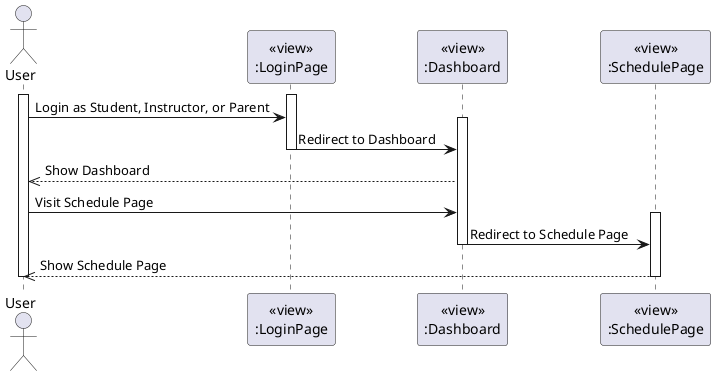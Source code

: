 @startuml ViewSchedule
actor User
participant LoginPageView [
  <<view>>
  :LoginPage
]

participant DashboardView [
  <<view>>
  :Dashboard
]

participant SchedulePageView [
  <<view>>
  :SchedulePage
]

activate User
activate LoginPageView
User -> LoginPageView: Login as Student, Instructor, or Parent
activate DashboardView
LoginPageView -> DashboardView: Redirect to Dashboard
deactivate LoginPageView

DashboardView -->> User: Show Dashboard

User -> DashboardView: Visit Schedule Page
activate SchedulePageView
DashboardView -> SchedulePageView: Redirect to Schedule Page
deactivate DashboardView

SchedulePageView -->> User: Show Schedule Page

deactivate User
deactivate SchedulePageView
@enduml
